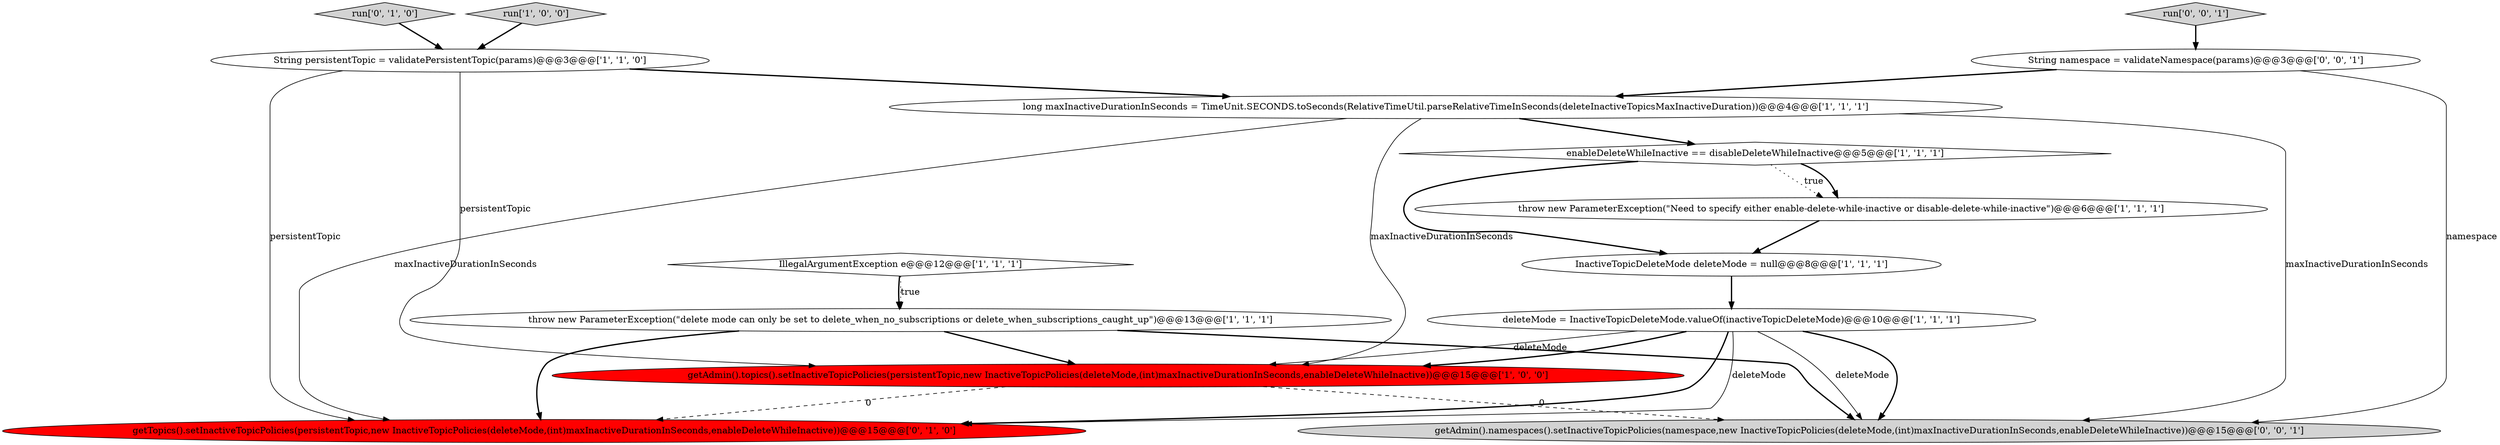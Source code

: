 digraph {
7 [style = filled, label = "enableDeleteWhileInactive == disableDeleteWhileInactive@@@5@@@['1', '1', '1']", fillcolor = white, shape = diamond image = "AAA0AAABBB1BBB"];
9 [style = filled, label = "throw new ParameterException(\"Need to specify either enable-delete-while-inactive or disable-delete-while-inactive\")@@@6@@@['1', '1', '1']", fillcolor = white, shape = ellipse image = "AAA0AAABBB1BBB"];
11 [style = filled, label = "getTopics().setInactiveTopicPolicies(persistentTopic,new InactiveTopicPolicies(deleteMode,(int)maxInactiveDurationInSeconds,enableDeleteWhileInactive))@@@15@@@['0', '1', '0']", fillcolor = red, shape = ellipse image = "AAA1AAABBB2BBB"];
6 [style = filled, label = "long maxInactiveDurationInSeconds = TimeUnit.SECONDS.toSeconds(RelativeTimeUtil.parseRelativeTimeInSeconds(deleteInactiveTopicsMaxInactiveDuration))@@@4@@@['1', '1', '1']", fillcolor = white, shape = ellipse image = "AAA0AAABBB1BBB"];
13 [style = filled, label = "String namespace = validateNamespace(params)@@@3@@@['0', '0', '1']", fillcolor = white, shape = ellipse image = "AAA0AAABBB3BBB"];
0 [style = filled, label = "run['1', '0', '0']", fillcolor = lightgray, shape = diamond image = "AAA0AAABBB1BBB"];
2 [style = filled, label = "getAdmin().topics().setInactiveTopicPolicies(persistentTopic,new InactiveTopicPolicies(deleteMode,(int)maxInactiveDurationInSeconds,enableDeleteWhileInactive))@@@15@@@['1', '0', '0']", fillcolor = red, shape = ellipse image = "AAA1AAABBB1BBB"];
1 [style = filled, label = "InactiveTopicDeleteMode deleteMode = null@@@8@@@['1', '1', '1']", fillcolor = white, shape = ellipse image = "AAA0AAABBB1BBB"];
5 [style = filled, label = "deleteMode = InactiveTopicDeleteMode.valueOf(inactiveTopicDeleteMode)@@@10@@@['1', '1', '1']", fillcolor = white, shape = ellipse image = "AAA0AAABBB1BBB"];
12 [style = filled, label = "getAdmin().namespaces().setInactiveTopicPolicies(namespace,new InactiveTopicPolicies(deleteMode,(int)maxInactiveDurationInSeconds,enableDeleteWhileInactive))@@@15@@@['0', '0', '1']", fillcolor = lightgray, shape = ellipse image = "AAA0AAABBB3BBB"];
3 [style = filled, label = "throw new ParameterException(\"delete mode can only be set to delete_when_no_subscriptions or delete_when_subscriptions_caught_up\")@@@13@@@['1', '1', '1']", fillcolor = white, shape = ellipse image = "AAA0AAABBB1BBB"];
4 [style = filled, label = "IllegalArgumentException e@@@12@@@['1', '1', '1']", fillcolor = white, shape = diamond image = "AAA0AAABBB1BBB"];
10 [style = filled, label = "run['0', '1', '0']", fillcolor = lightgray, shape = diamond image = "AAA0AAABBB2BBB"];
8 [style = filled, label = "String persistentTopic = validatePersistentTopic(params)@@@3@@@['1', '1', '0']", fillcolor = white, shape = ellipse image = "AAA0AAABBB1BBB"];
14 [style = filled, label = "run['0', '0', '1']", fillcolor = lightgray, shape = diamond image = "AAA0AAABBB3BBB"];
1->5 [style = bold, label=""];
6->11 [style = solid, label="maxInactiveDurationInSeconds"];
5->11 [style = solid, label="deleteMode"];
4->3 [style = bold, label=""];
6->12 [style = solid, label="maxInactiveDurationInSeconds"];
7->1 [style = bold, label=""];
8->2 [style = solid, label="persistentTopic"];
5->12 [style = solid, label="deleteMode"];
3->11 [style = bold, label=""];
8->6 [style = bold, label=""];
3->12 [style = bold, label=""];
7->9 [style = dotted, label="true"];
5->2 [style = solid, label="deleteMode"];
8->11 [style = solid, label="persistentTopic"];
13->12 [style = solid, label="namespace"];
7->9 [style = bold, label=""];
2->12 [style = dashed, label="0"];
5->2 [style = bold, label=""];
4->3 [style = dotted, label="true"];
3->2 [style = bold, label=""];
10->8 [style = bold, label=""];
5->12 [style = bold, label=""];
0->8 [style = bold, label=""];
2->11 [style = dashed, label="0"];
6->2 [style = solid, label="maxInactiveDurationInSeconds"];
5->11 [style = bold, label=""];
14->13 [style = bold, label=""];
13->6 [style = bold, label=""];
9->1 [style = bold, label=""];
6->7 [style = bold, label=""];
}
